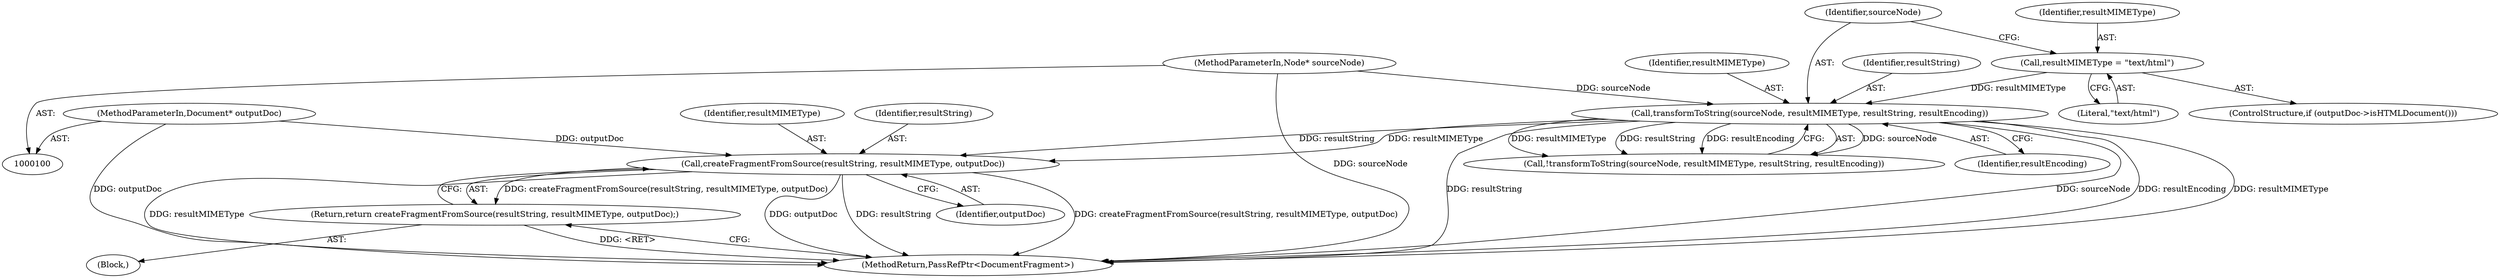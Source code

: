 digraph "1_Chrome_73edae623529f04c668268de49d00324b96166a2_10@API" {
"1000122" [label="(Call,createFragmentFromSource(resultString, resultMIMEType, outputDoc))"];
"1000114" [label="(Call,transformToString(sourceNode, resultMIMEType, resultString, resultEncoding))"];
"1000101" [label="(MethodParameterIn,Node* sourceNode)"];
"1000109" [label="(Call,resultMIMEType = \"text/html\")"];
"1000102" [label="(MethodParameterIn,Document* outputDoc)"];
"1000121" [label="(Return,return createFragmentFromSource(resultString, resultMIMEType, outputDoc);)"];
"1000116" [label="(Identifier,resultMIMEType)"];
"1000115" [label="(Identifier,sourceNode)"];
"1000114" [label="(Call,transformToString(sourceNode, resultMIMEType, resultString, resultEncoding))"];
"1000101" [label="(MethodParameterIn,Node* sourceNode)"];
"1000117" [label="(Identifier,resultString)"];
"1000103" [label="(Block,)"];
"1000126" [label="(MethodReturn,PassRefPtr<DocumentFragment>)"];
"1000123" [label="(Identifier,resultString)"];
"1000122" [label="(Call,createFragmentFromSource(resultString, resultMIMEType, outputDoc))"];
"1000124" [label="(Identifier,resultMIMEType)"];
"1000111" [label="(Literal,\"text/html\")"];
"1000121" [label="(Return,return createFragmentFromSource(resultString, resultMIMEType, outputDoc);)"];
"1000109" [label="(Call,resultMIMEType = \"text/html\")"];
"1000118" [label="(Identifier,resultEncoding)"];
"1000107" [label="(ControlStructure,if (outputDoc->isHTMLDocument()))"];
"1000110" [label="(Identifier,resultMIMEType)"];
"1000125" [label="(Identifier,outputDoc)"];
"1000102" [label="(MethodParameterIn,Document* outputDoc)"];
"1000113" [label="(Call,!transformToString(sourceNode, resultMIMEType, resultString, resultEncoding))"];
"1000122" -> "1000121"  [label="AST: "];
"1000122" -> "1000125"  [label="CFG: "];
"1000123" -> "1000122"  [label="AST: "];
"1000124" -> "1000122"  [label="AST: "];
"1000125" -> "1000122"  [label="AST: "];
"1000121" -> "1000122"  [label="CFG: "];
"1000122" -> "1000126"  [label="DDG: outputDoc"];
"1000122" -> "1000126"  [label="DDG: resultString"];
"1000122" -> "1000126"  [label="DDG: createFragmentFromSource(resultString, resultMIMEType, outputDoc)"];
"1000122" -> "1000126"  [label="DDG: resultMIMEType"];
"1000122" -> "1000121"  [label="DDG: createFragmentFromSource(resultString, resultMIMEType, outputDoc)"];
"1000114" -> "1000122"  [label="DDG: resultString"];
"1000114" -> "1000122"  [label="DDG: resultMIMEType"];
"1000102" -> "1000122"  [label="DDG: outputDoc"];
"1000114" -> "1000113"  [label="AST: "];
"1000114" -> "1000118"  [label="CFG: "];
"1000115" -> "1000114"  [label="AST: "];
"1000116" -> "1000114"  [label="AST: "];
"1000117" -> "1000114"  [label="AST: "];
"1000118" -> "1000114"  [label="AST: "];
"1000113" -> "1000114"  [label="CFG: "];
"1000114" -> "1000126"  [label="DDG: resultString"];
"1000114" -> "1000126"  [label="DDG: sourceNode"];
"1000114" -> "1000126"  [label="DDG: resultEncoding"];
"1000114" -> "1000126"  [label="DDG: resultMIMEType"];
"1000114" -> "1000113"  [label="DDG: sourceNode"];
"1000114" -> "1000113"  [label="DDG: resultMIMEType"];
"1000114" -> "1000113"  [label="DDG: resultString"];
"1000114" -> "1000113"  [label="DDG: resultEncoding"];
"1000101" -> "1000114"  [label="DDG: sourceNode"];
"1000109" -> "1000114"  [label="DDG: resultMIMEType"];
"1000101" -> "1000100"  [label="AST: "];
"1000101" -> "1000126"  [label="DDG: sourceNode"];
"1000109" -> "1000107"  [label="AST: "];
"1000109" -> "1000111"  [label="CFG: "];
"1000110" -> "1000109"  [label="AST: "];
"1000111" -> "1000109"  [label="AST: "];
"1000115" -> "1000109"  [label="CFG: "];
"1000102" -> "1000100"  [label="AST: "];
"1000102" -> "1000126"  [label="DDG: outputDoc"];
"1000121" -> "1000103"  [label="AST: "];
"1000126" -> "1000121"  [label="CFG: "];
"1000121" -> "1000126"  [label="DDG: <RET>"];
}
